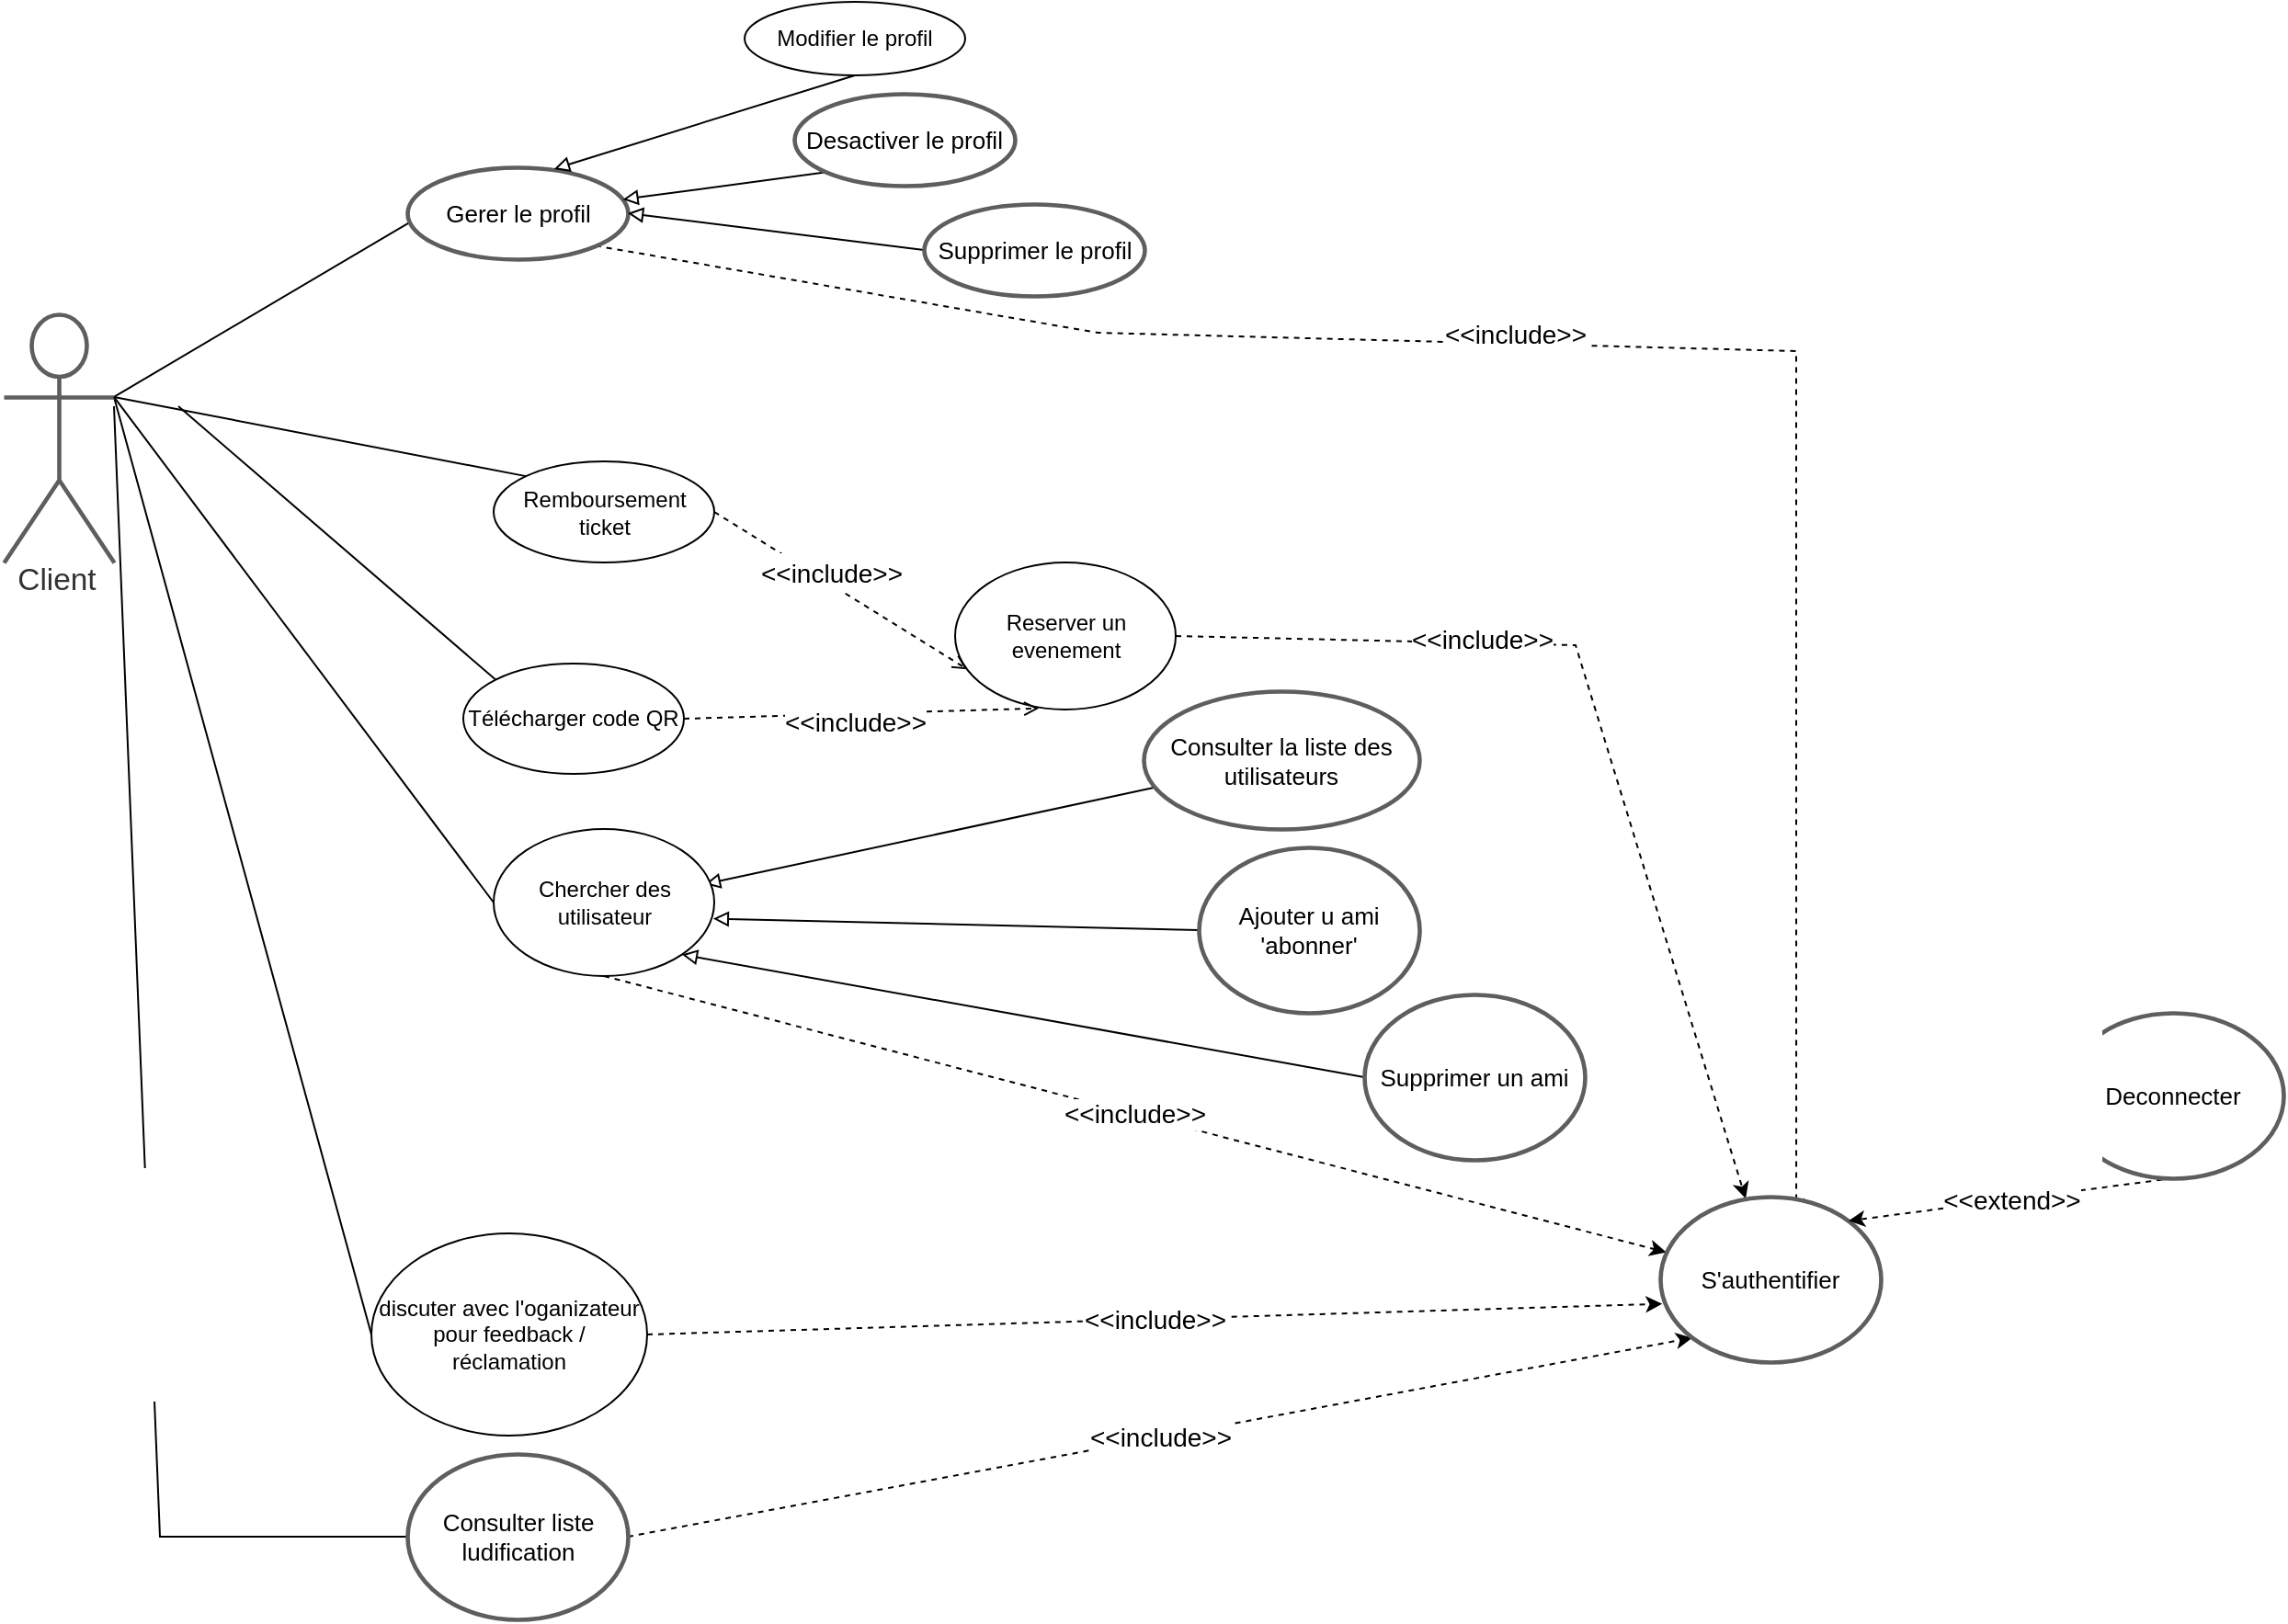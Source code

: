 <mxfile version="20.8.16" type="github">
  <diagram name="Page-1" id="Yc7jpaineD2_hunF8hm_">
    <mxGraphModel dx="2345" dy="964" grid="1" gridSize="10" guides="1" tooltips="1" connect="1" arrows="1" fold="1" page="1" pageScale="1" pageWidth="827" pageHeight="1169" math="0" shadow="0">
      <root>
        <mxCell id="0" />
        <mxCell id="1" parent="0" />
        <mxCell id="ZGbzCy4regsN6U9j73BN-1" style="edgeStyle=none;rounded=0;orthogonalLoop=1;jettySize=auto;html=1;exitX=1;exitY=0.333;exitDx=0;exitDy=0;exitPerimeter=0;entryX=0.019;entryY=0.588;entryDx=0;entryDy=0;entryPerimeter=0;fontSize=18;endArrow=none;endFill=0;" parent="1" source="ZGbzCy4regsN6U9j73BN-4" target="ZGbzCy4regsN6U9j73BN-7" edge="1">
          <mxGeometry relative="1" as="geometry" />
        </mxCell>
        <mxCell id="ZGbzCy4regsN6U9j73BN-2" style="edgeStyle=none;rounded=0;orthogonalLoop=1;jettySize=auto;html=1;exitX=1;exitY=0.333;exitDx=0;exitDy=0;exitPerimeter=0;entryX=0;entryY=0;entryDx=0;entryDy=0;fontSize=18;endArrow=none;endFill=0;" parent="1" source="ZGbzCy4regsN6U9j73BN-4" target="ZGbzCy4regsN6U9j73BN-25" edge="1">
          <mxGeometry relative="1" as="geometry" />
        </mxCell>
        <mxCell id="ZGbzCy4regsN6U9j73BN-3" style="edgeStyle=none;rounded=0;orthogonalLoop=1;jettySize=auto;html=1;exitX=1;exitY=0.333;exitDx=0;exitDy=0;exitPerimeter=0;entryX=0;entryY=0.5;entryDx=0;entryDy=0;fontSize=14;endArrow=none;endFill=0;" parent="1" source="ZGbzCy4regsN6U9j73BN-4" target="ZGbzCy4regsN6U9j73BN-33" edge="1">
          <mxGeometry relative="1" as="geometry" />
        </mxCell>
        <mxCell id="ZGbzCy4regsN6U9j73BN-4" value="Client" style="html=1;overflow=block;blockSpacing=1;shape=umlActor;labelPosition=center;verticalLabelPosition=bottom;verticalAlign=top;whiteSpace=nowrap;fontSize=16.7;fontColor=#333333;align=center;spacing=0;strokeColor=#5e5e5e;strokeOpacity=100;rounded=1;absoluteArcSize=1;arcSize=9;strokeWidth=2.3;lucidId=Zoit8c.qYpQ7;" parent="1" vertex="1">
          <mxGeometry x="10" y="250" width="60" height="135" as="geometry" />
        </mxCell>
        <mxCell id="ZGbzCy4regsN6U9j73BN-5" style="edgeStyle=none;rounded=0;orthogonalLoop=1;jettySize=auto;html=1;exitX=1;exitY=1;exitDx=0;exitDy=0;entryX=0.617;entryY=0.111;entryDx=0;entryDy=0;entryPerimeter=0;dashed=1;fontSize=14;endArrow=classic;endFill=1;" parent="1" source="ZGbzCy4regsN6U9j73BN-7" target="ZGbzCy4regsN6U9j73BN-34" edge="1">
          <mxGeometry relative="1" as="geometry">
            <Array as="points">
              <mxPoint x="605" y="260" />
              <mxPoint x="985" y="270" />
            </Array>
          </mxGeometry>
        </mxCell>
        <mxCell id="ZGbzCy4regsN6U9j73BN-6" value="&amp;lt;&amp;lt;include&amp;gt;&amp;gt;" style="edgeLabel;html=1;align=center;verticalAlign=middle;resizable=0;points=[];fontSize=14;" parent="ZGbzCy4regsN6U9j73BN-5" vertex="1" connectable="0">
          <mxGeometry x="-0.107" y="5" relative="1" as="geometry">
            <mxPoint as="offset" />
          </mxGeometry>
        </mxCell>
        <mxCell id="ZGbzCy4regsN6U9j73BN-7" value="Gerer le profil" style="html=1;overflow=block;blockSpacing=1;whiteSpace=wrap;ellipse;fontSize=13;spacing=3.8;strokeColor=#5e5e5e;strokeOpacity=100;rounded=1;absoluteArcSize=1;arcSize=9;strokeWidth=2.3;lucidId=3sitsereLQRn;" parent="1" vertex="1">
          <mxGeometry x="229.5" y="170" width="120" height="50" as="geometry" />
        </mxCell>
        <mxCell id="ZGbzCy4regsN6U9j73BN-8" style="edgeStyle=none;rounded=0;orthogonalLoop=1;jettySize=auto;html=1;exitX=0;exitY=1;exitDx=0;exitDy=0;fontSize=18;endArrow=block;endFill=0;" parent="1" source="ZGbzCy4regsN6U9j73BN-9" target="ZGbzCy4regsN6U9j73BN-7" edge="1">
          <mxGeometry relative="1" as="geometry" />
        </mxCell>
        <mxCell id="ZGbzCy4regsN6U9j73BN-9" value="Desactiver le profil" style="html=1;overflow=block;blockSpacing=1;whiteSpace=wrap;ellipse;fontSize=13;spacing=3.8;strokeColor=#5e5e5e;strokeOpacity=100;rounded=1;absoluteArcSize=1;arcSize=9;strokeWidth=2.3;lucidId=jtitNFk_JNwB;" parent="1" vertex="1">
          <mxGeometry x="440" y="130" width="120" height="50" as="geometry" />
        </mxCell>
        <mxCell id="ZGbzCy4regsN6U9j73BN-10" style="edgeStyle=none;rounded=0;orthogonalLoop=1;jettySize=auto;html=1;exitX=0;exitY=0.5;exitDx=0;exitDy=0;fontSize=14;endArrow=none;endFill=0;" parent="1" source="ZGbzCy4regsN6U9j73BN-12" edge="1">
          <mxGeometry relative="1" as="geometry">
            <Array as="points">
              <mxPoint x="95" y="915" />
            </Array>
            <mxPoint x="70" y="300" as="targetPoint" />
          </mxGeometry>
        </mxCell>
        <mxCell id="ZGbzCy4regsN6U9j73BN-11" value="&amp;lt;&amp;lt;include&amp;gt;&amp;gt;" style="edgeStyle=none;rounded=0;orthogonalLoop=1;jettySize=auto;html=1;exitX=1;exitY=0.5;exitDx=0;exitDy=0;entryX=0;entryY=1;entryDx=0;entryDy=0;fontSize=14;endArrow=classic;endFill=1;dashed=1;" parent="1" source="ZGbzCy4regsN6U9j73BN-12" target="ZGbzCy4regsN6U9j73BN-34" edge="1">
          <mxGeometry relative="1" as="geometry" />
        </mxCell>
        <mxCell id="ZGbzCy4regsN6U9j73BN-12" value="Consulter liste ludification" style="html=1;overflow=block;blockSpacing=1;whiteSpace=wrap;ellipse;fontSize=13;spacing=3.8;strokeColor=#5e5e5e;strokeOpacity=100;rounded=1;absoluteArcSize=1;arcSize=9;strokeWidth=2.3;lucidId=AtitZLWRrcX2;" parent="1" vertex="1">
          <mxGeometry x="229.5" y="870" width="120" height="90" as="geometry" />
        </mxCell>
        <mxCell id="ZGbzCy4regsN6U9j73BN-13" style="edgeStyle=none;rounded=0;orthogonalLoop=1;jettySize=auto;html=1;exitX=0;exitY=0.5;exitDx=0;exitDy=0;entryX=0.995;entryY=0.61;entryDx=0;entryDy=0;fontSize=18;endArrow=block;endFill=0;entryPerimeter=0;" parent="1" source="ZGbzCy4regsN6U9j73BN-14" target="ZGbzCy4regsN6U9j73BN-31" edge="1">
          <mxGeometry relative="1" as="geometry">
            <mxPoint x="537.565" y="786.715" as="targetPoint" />
          </mxGeometry>
        </mxCell>
        <mxCell id="ZGbzCy4regsN6U9j73BN-14" value="Ajouter u ami &#39;abonner&#39;" style="html=1;overflow=block;blockSpacing=1;whiteSpace=wrap;ellipse;fontSize=13;spacing=3.8;strokeColor=#5e5e5e;strokeOpacity=100;rounded=1;absoluteArcSize=1;arcSize=9;strokeWidth=2.3;lucidId=yuiteOMJiaQA;" parent="1" vertex="1">
          <mxGeometry x="660" y="540" width="120" height="90" as="geometry" />
        </mxCell>
        <mxCell id="ZGbzCy4regsN6U9j73BN-15" style="edgeStyle=none;rounded=0;orthogonalLoop=1;jettySize=auto;html=1;exitX=0;exitY=0.5;exitDx=0;exitDy=0;entryX=1;entryY=1;entryDx=0;entryDy=0;fontSize=18;endArrow=block;endFill=0;" parent="1" source="ZGbzCy4regsN6U9j73BN-16" target="ZGbzCy4regsN6U9j73BN-31" edge="1">
          <mxGeometry relative="1" as="geometry">
            <mxPoint x="523.08" y="795.23" as="targetPoint" />
          </mxGeometry>
        </mxCell>
        <mxCell id="ZGbzCy4regsN6U9j73BN-16" value="Supprimer un ami" style="html=1;overflow=block;blockSpacing=1;whiteSpace=wrap;ellipse;fontSize=13;spacing=3.8;strokeColor=#5e5e5e;strokeOpacity=100;rounded=1;absoluteArcSize=1;arcSize=9;strokeWidth=2.3;lucidId=Juitxt.MBrJM;" parent="1" vertex="1">
          <mxGeometry x="750" y="620" width="120" height="90" as="geometry" />
        </mxCell>
        <mxCell id="ZGbzCy4regsN6U9j73BN-17" value="" style="edgeStyle=none;rounded=0;orthogonalLoop=1;jettySize=auto;html=1;fontSize=18;endArrow=block;endFill=0;entryX=0.958;entryY=0.375;entryDx=0;entryDy=0;entryPerimeter=0;" parent="1" source="ZGbzCy4regsN6U9j73BN-18" target="ZGbzCy4regsN6U9j73BN-31" edge="1">
          <mxGeometry relative="1" as="geometry">
            <mxPoint x="553.849" y="746.229" as="targetPoint" />
          </mxGeometry>
        </mxCell>
        <mxCell id="ZGbzCy4regsN6U9j73BN-18" value="Consulter la liste des utilisateurs" style="html=1;overflow=block;blockSpacing=1;whiteSpace=wrap;ellipse;fontSize=13;spacing=3.8;strokeColor=#5e5e5e;strokeOpacity=100;rounded=1;absoluteArcSize=1;arcSize=9;strokeWidth=2.3;lucidId=SuitE4AoL12q;" parent="1" vertex="1">
          <mxGeometry x="630" y="455" width="150" height="75" as="geometry" />
        </mxCell>
        <mxCell id="ZGbzCy4regsN6U9j73BN-19" style="edgeStyle=none;rounded=0;orthogonalLoop=1;jettySize=auto;html=1;exitX=0.5;exitY=1;exitDx=0;exitDy=0;entryX=0.666;entryY=0.019;entryDx=0;entryDy=0;entryPerimeter=0;fontSize=18;endArrow=block;endFill=0;" parent="1" source="ZGbzCy4regsN6U9j73BN-20" target="ZGbzCy4regsN6U9j73BN-7" edge="1">
          <mxGeometry relative="1" as="geometry" />
        </mxCell>
        <mxCell id="ZGbzCy4regsN6U9j73BN-20" value="Modifier le profil" style="ellipse;whiteSpace=wrap;html=1;" parent="1" vertex="1">
          <mxGeometry x="413" y="80" width="120" height="40" as="geometry" />
        </mxCell>
        <mxCell id="ZGbzCy4regsN6U9j73BN-21" style="edgeStyle=none;rounded=0;orthogonalLoop=1;jettySize=auto;html=1;exitX=1;exitY=0.5;exitDx=0;exitDy=0;dashed=1;fontSize=14;endArrow=classic;endFill=1;" parent="1" source="ZGbzCy4regsN6U9j73BN-23" target="ZGbzCy4regsN6U9j73BN-34" edge="1">
          <mxGeometry relative="1" as="geometry">
            <Array as="points">
              <mxPoint x="865" y="430" />
            </Array>
          </mxGeometry>
        </mxCell>
        <mxCell id="ZGbzCy4regsN6U9j73BN-22" value="&amp;lt;&amp;lt;include&amp;gt;&amp;gt;" style="edgeLabel;html=1;align=center;verticalAlign=middle;resizable=0;points=[];fontSize=14;" parent="ZGbzCy4regsN6U9j73BN-21" vertex="1" connectable="0">
          <mxGeometry x="-0.379" y="2" relative="1" as="geometry">
            <mxPoint x="1" as="offset" />
          </mxGeometry>
        </mxCell>
        <mxCell id="ZGbzCy4regsN6U9j73BN-23" value="Reserver un evenement" style="ellipse;whiteSpace=wrap;html=1;" parent="1" vertex="1">
          <mxGeometry x="527.5" y="385" width="120" height="80" as="geometry" />
        </mxCell>
        <mxCell id="ZGbzCy4regsN6U9j73BN-24" value="&lt;font style=&quot;font-size: 14px;&quot;&gt;&amp;lt;&amp;lt;include&amp;gt;&amp;gt;&lt;/font&gt;" style="edgeStyle=none;rounded=0;orthogonalLoop=1;jettySize=auto;html=1;exitX=1;exitY=0.5;exitDx=0;exitDy=0;entryX=0.056;entryY=0.727;entryDx=0;entryDy=0;entryPerimeter=0;dashed=1;fontSize=18;endArrow=open;endFill=0;" parent="1" source="ZGbzCy4regsN6U9j73BN-25" target="ZGbzCy4regsN6U9j73BN-23" edge="1">
          <mxGeometry x="-0.123" y="6" relative="1" as="geometry">
            <mxPoint x="320" y="500.0" as="sourcePoint" />
            <mxPoint x="445.64" y="422.88" as="targetPoint" />
            <mxPoint as="offset" />
          </mxGeometry>
        </mxCell>
        <mxCell id="ZGbzCy4regsN6U9j73BN-25" value="Remboursement ticket" style="ellipse;whiteSpace=wrap;html=1;" parent="1" vertex="1">
          <mxGeometry x="276.5" y="330" width="120" height="55" as="geometry" />
        </mxCell>
        <mxCell id="ZGbzCy4regsN6U9j73BN-26" value="&lt;font style=&quot;font-size: 14px;&quot;&gt;&amp;lt;&amp;lt;include&amp;gt;&amp;gt;&lt;br&gt;&lt;/font&gt;" style="edgeStyle=none;rounded=0;orthogonalLoop=1;jettySize=auto;html=1;exitX=1;exitY=0.5;exitDx=0;exitDy=0;entryX=0.38;entryY=0.992;entryDx=0;entryDy=0;entryPerimeter=0;dashed=1;fontSize=18;endArrow=open;endFill=0;" parent="1" source="ZGbzCy4regsN6U9j73BN-28" target="ZGbzCy4regsN6U9j73BN-23" edge="1">
          <mxGeometry x="-0.037" y="-4" relative="1" as="geometry">
            <mxPoint as="offset" />
          </mxGeometry>
        </mxCell>
        <mxCell id="ZGbzCy4regsN6U9j73BN-27" style="edgeStyle=none;rounded=0;orthogonalLoop=1;jettySize=auto;html=1;exitX=0;exitY=0;exitDx=0;exitDy=0;fontSize=14;endArrow=none;endFill=0;" parent="1" source="ZGbzCy4regsN6U9j73BN-28" edge="1">
          <mxGeometry relative="1" as="geometry">
            <mxPoint x="105" y="300" as="targetPoint" />
          </mxGeometry>
        </mxCell>
        <mxCell id="ZGbzCy4regsN6U9j73BN-28" value="Télécharger code QR" style="ellipse;whiteSpace=wrap;html=1;" parent="1" vertex="1">
          <mxGeometry x="260" y="440" width="120" height="60" as="geometry" />
        </mxCell>
        <mxCell id="ZGbzCy4regsN6U9j73BN-29" style="edgeStyle=none;rounded=0;orthogonalLoop=1;jettySize=auto;html=1;exitX=0;exitY=0.5;exitDx=0;exitDy=0;entryX=1;entryY=0.333;entryDx=0;entryDy=0;entryPerimeter=0;fontSize=14;endArrow=none;endFill=0;" parent="1" source="ZGbzCy4regsN6U9j73BN-31" target="ZGbzCy4regsN6U9j73BN-4" edge="1">
          <mxGeometry relative="1" as="geometry" />
        </mxCell>
        <mxCell id="ZGbzCy4regsN6U9j73BN-30" value="&amp;lt;&amp;lt;include&amp;gt;&amp;gt;" style="edgeStyle=none;rounded=0;orthogonalLoop=1;jettySize=auto;html=1;exitX=0.5;exitY=1;exitDx=0;exitDy=0;dashed=1;fontSize=14;endArrow=classic;endFill=1;" parent="1" source="ZGbzCy4regsN6U9j73BN-31" target="ZGbzCy4regsN6U9j73BN-34" edge="1">
          <mxGeometry relative="1" as="geometry" />
        </mxCell>
        <mxCell id="ZGbzCy4regsN6U9j73BN-31" value="Chercher des utilisateur" style="ellipse;whiteSpace=wrap;html=1;" parent="1" vertex="1">
          <mxGeometry x="276.5" y="530" width="120" height="80" as="geometry" />
        </mxCell>
        <mxCell id="ZGbzCy4regsN6U9j73BN-32" value="&amp;lt;&amp;lt;include&amp;gt;&amp;gt;" style="edgeStyle=none;rounded=0;orthogonalLoop=1;jettySize=auto;html=1;exitX=1;exitY=0.5;exitDx=0;exitDy=0;dashed=1;fontSize=14;endArrow=classic;endFill=1;entryX=0.01;entryY=0.648;entryDx=0;entryDy=0;entryPerimeter=0;" parent="1" source="ZGbzCy4regsN6U9j73BN-33" target="ZGbzCy4regsN6U9j73BN-34" edge="1">
          <mxGeometry relative="1" as="geometry">
            <mxPoint x="875" y="805.235" as="targetPoint" />
          </mxGeometry>
        </mxCell>
        <mxCell id="ZGbzCy4regsN6U9j73BN-33" value="discuter avec l&#39;oganizateur pour feedback / réclamation" style="ellipse;whiteSpace=wrap;html=1;" parent="1" vertex="1">
          <mxGeometry x="210" y="750" width="150" height="110" as="geometry" />
        </mxCell>
        <mxCell id="ZGbzCy4regsN6U9j73BN-34" value="S&#39;authentifier" style="html=1;overflow=block;blockSpacing=1;whiteSpace=wrap;ellipse;fontSize=13;spacing=3.8;strokeColor=#5e5e5e;strokeOpacity=100;rounded=1;absoluteArcSize=1;arcSize=9;strokeWidth=2.3;lucidId=XvitAHHM73nt;" parent="1" vertex="1">
          <mxGeometry x="911" y="730" width="120" height="90" as="geometry" />
        </mxCell>
        <mxCell id="ZGbzCy4regsN6U9j73BN-35" value="&amp;lt;&amp;lt;extend&amp;gt;&amp;gt;" style="edgeStyle=none;rounded=0;orthogonalLoop=1;jettySize=auto;html=1;exitX=0.5;exitY=1;exitDx=0;exitDy=0;entryX=1;entryY=0;entryDx=0;entryDy=0;fontSize=14;endArrow=classic;endFill=1;dashed=1;" parent="1" source="ZGbzCy4regsN6U9j73BN-36" target="ZGbzCy4regsN6U9j73BN-34" edge="1">
          <mxGeometry relative="1" as="geometry" />
        </mxCell>
        <mxCell id="ZGbzCy4regsN6U9j73BN-36" value="Deconnecter" style="html=1;overflow=block;blockSpacing=1;whiteSpace=wrap;ellipse;fontSize=13;spacing=3.8;strokeColor=#5e5e5e;strokeOpacity=100;rounded=1;absoluteArcSize=1;arcSize=9;strokeWidth=2.3;lucidId=XvitmW9DInrr;" parent="1" vertex="1">
          <mxGeometry x="1130" y="630" width="120" height="90" as="geometry" />
        </mxCell>
        <mxCell id="ZGbzCy4regsN6U9j73BN-37" style="edgeStyle=none;rounded=0;orthogonalLoop=1;jettySize=auto;html=1;exitX=0;exitY=0.5;exitDx=0;exitDy=0;entryX=1;entryY=0.5;entryDx=0;entryDy=0;fontSize=18;endArrow=block;endFill=0;" parent="1" source="ZGbzCy4regsN6U9j73BN-38" target="ZGbzCy4regsN6U9j73BN-7" edge="1">
          <mxGeometry relative="1" as="geometry" />
        </mxCell>
        <mxCell id="ZGbzCy4regsN6U9j73BN-38" value="Supprimer le profil" style="html=1;overflow=block;blockSpacing=1;whiteSpace=wrap;ellipse;fontSize=13;spacing=3.8;strokeColor=#5e5e5e;strokeOpacity=100;rounded=1;absoluteArcSize=1;arcSize=9;strokeWidth=2.3;lucidId=jtitNFk_JNwB;" parent="1" vertex="1">
          <mxGeometry x="510.5" y="190" width="120" height="50" as="geometry" />
        </mxCell>
      </root>
    </mxGraphModel>
  </diagram>
</mxfile>
